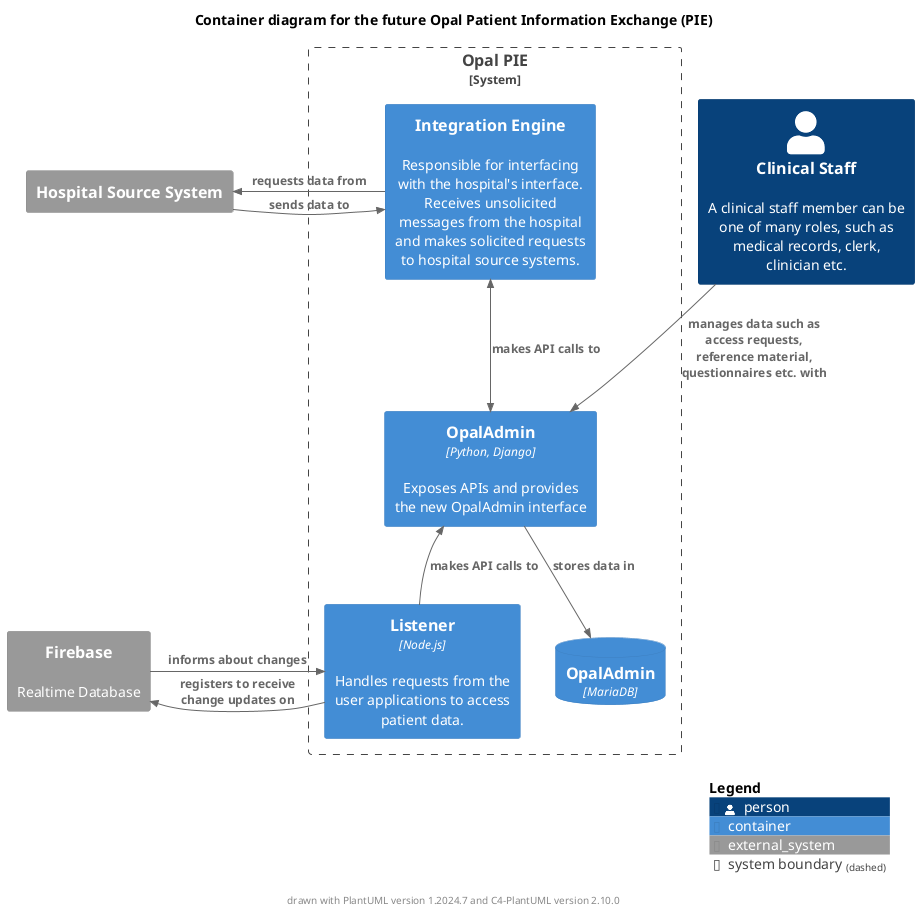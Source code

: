 ' SPDX-FileCopyrightText: Copyright (C) 2024 Opal Health Informatics Group at the Research Institute of the McGill University Health Centre <john.kildea@mcgill.ca>
'
' SPDX-License-Identifier: CC-BY-SA-4.0

@startuml opal_container_diagram
!include <C4/C4_Container>

title Container diagram for the future Opal Patient Information Exchange (PIE)

Person(clinical_staff, "Clinical Staff", "A clinical staff member can be one of many roles, such as medical records, clerk, clinician etc.")
System_Ext(source_system, "Hospital Source System")

System_Boundary(opalpie, "Opal PIE") {
    Container(oie, "Integration Engine", "", "Responsible for interfacing with the hospital's interface. Receives unsolicited messages from the hospital and makes solicited requests to hospital source systems.")
    Container(listener, "Listener", "Node.js", "Handles requests from the user applications to access patient data.")
    Container(backend, "OpalAdmin", "Python, Django", "Exposes APIs and provides the new OpalAdmin interface")
    ContainerDb(backenddb, "OpalAdmin", "MariaDB")
}

' System_Ext(twilio, "Twilio", "used to send SMS")
System_Ext(firebase, "Firebase", "Realtime Database")
' System_Ext(firebasecm, "Firebase Cloud Messaging", "used to send push notifications to Android devices")
' System_Ext(apn, "Apple Push Notification", "used to send push notifications to iOS devices")
' System_Ext(fedauth, "Federated Auth Service", "Authentication service of the provincial institutions (in Quebec) to authenticate against their system")
' System_Ext(smtp, "Email Service", "used to send emails to users (via SMTP)")

' Relationships

' Clinical Staff
Rel(clinical_staff, backend, "manages data such as access requests, reference material, questionnaires etc. with")

' OIE
Rel_Right(source_system, oie, "sends data to")
Rel_Left(oie, source_system, "requests data from")

BiRel(oie, backend, "makes API calls to")

' Backend
Rel_Down(backend, backenddb, "stores data in")
' Rel(backend, twilio, "sends SMS via")
' Rel(backend, oie, "makes API calls to")
' Rel(backend, smtp, "sends email using")
' Rel(backend, fedauth, "makes API calls to")
' Rel(backend, firebasecm, "makes API calls to")
' Rel(backend, apn, "makes API calls to")

' Listener
Rel(listener, backend, "makes API calls to")

Rel_Left(listener, firebase, "registers to receive change updates on")
Rel_Right(firebase, listener, "informs about changes")

' trying to improve the layout
Lay_Left(listener, backend)

SHOW_LEGEND()

footer drawn with PlantUML version %version() and C4-PlantUML version C4Version()

@enduml
